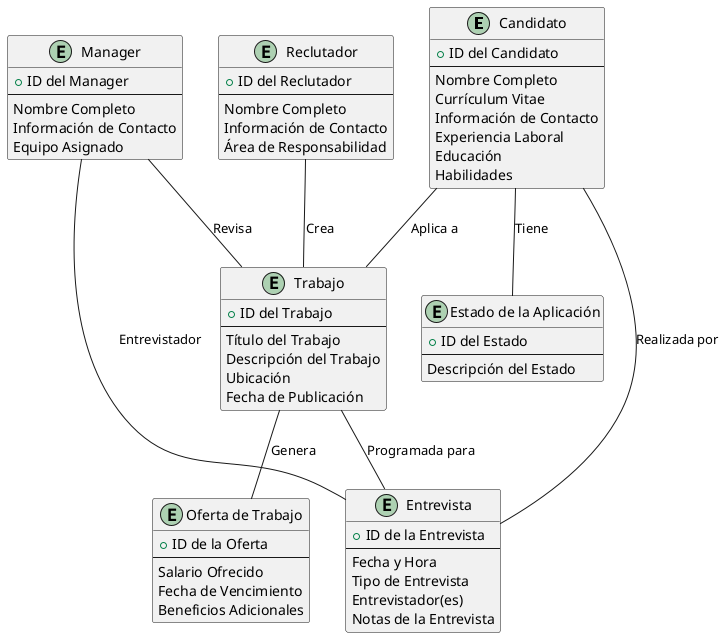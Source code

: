 @startuml
entity "Candidato" as candidate {
  + ID del Candidato
  --
  Nombre Completo
  Currículum Vitae
  Información de Contacto
  Experiencia Laboral
  Educación
  Habilidades
}

entity "Trabajo" as job {
  + ID del Trabajo
  --
  Título del Trabajo
  Descripción del Trabajo
  Ubicación
  Fecha de Publicación
}

entity "Entrevista" as interview {
  + ID de la Entrevista
  --
  Fecha y Hora
  Tipo de Entrevista
  Entrevistador(es)
  Notas de la Entrevista
}

entity "Reclutador" as recruiter {
  + ID del Reclutador
  --
  Nombre Completo
  Información de Contacto
  Área de Responsabilidad
}

entity "Manager" as manager {
  + ID del Manager
  --
  Nombre Completo
  Información de Contacto
  Equipo Asignado
}

entity "Oferta de Trabajo" as jobOffer {
  + ID de la Oferta
  --
  Salario Ofrecido
  Fecha de Vencimiento
  Beneficios Adicionales
}

entity "Estado de la Aplicación" as appStatus {
  + ID del Estado
  --
  Descripción del Estado
}

candidate -- job : Aplica a
job -- interview : Programada para
interview -- candidate : Realizada por
recruiter -- job : Crea
manager -- job : Revisa
manager -- interview : Entrevistador
job -- jobOffer : Genera
candidate -- appStatus : Tiene
@enduml
